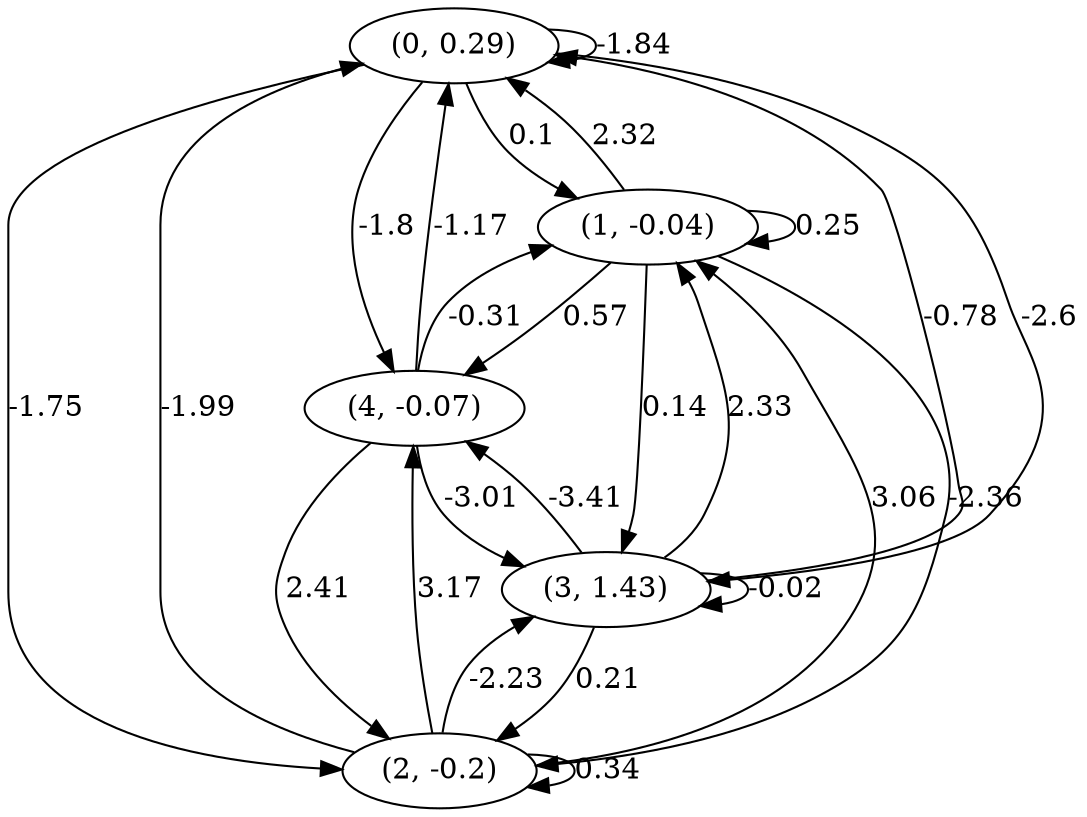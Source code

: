 digraph {
    0 [ label = "(0, 0.29)" ]
    1 [ label = "(1, -0.04)" ]
    2 [ label = "(2, -0.2)" ]
    3 [ label = "(3, 1.43)" ]
    4 [ label = "(4, -0.07)" ]
    0 -> 0 [ label = "-1.84" ]
    1 -> 1 [ label = "0.25" ]
    2 -> 2 [ label = "0.34" ]
    3 -> 3 [ label = "-0.02" ]
    1 -> 0 [ label = "2.32" ]
    2 -> 0 [ label = "-1.99" ]
    3 -> 0 [ label = "-0.78" ]
    4 -> 0 [ label = "-1.17" ]
    0 -> 1 [ label = "0.1" ]
    2 -> 1 [ label = "3.06" ]
    3 -> 1 [ label = "2.33" ]
    4 -> 1 [ label = "-0.31" ]
    0 -> 2 [ label = "-1.75" ]
    1 -> 2 [ label = "-2.36" ]
    3 -> 2 [ label = "0.21" ]
    4 -> 2 [ label = "2.41" ]
    0 -> 3 [ label = "-2.6" ]
    1 -> 3 [ label = "0.14" ]
    2 -> 3 [ label = "-2.23" ]
    4 -> 3 [ label = "-3.01" ]
    0 -> 4 [ label = "-1.8" ]
    1 -> 4 [ label = "0.57" ]
    2 -> 4 [ label = "3.17" ]
    3 -> 4 [ label = "-3.41" ]
}

